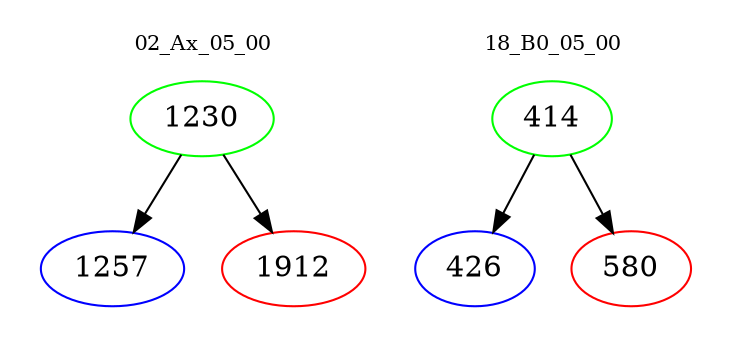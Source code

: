 digraph{
subgraph cluster_0 {
color = white
label = "02_Ax_05_00";
fontsize=10;
T0_1230 [label="1230", color="green"]
T0_1230 -> T0_1257 [color="black"]
T0_1257 [label="1257", color="blue"]
T0_1230 -> T0_1912 [color="black"]
T0_1912 [label="1912", color="red"]
}
subgraph cluster_1 {
color = white
label = "18_B0_05_00";
fontsize=10;
T1_414 [label="414", color="green"]
T1_414 -> T1_426 [color="black"]
T1_426 [label="426", color="blue"]
T1_414 -> T1_580 [color="black"]
T1_580 [label="580", color="red"]
}
}
